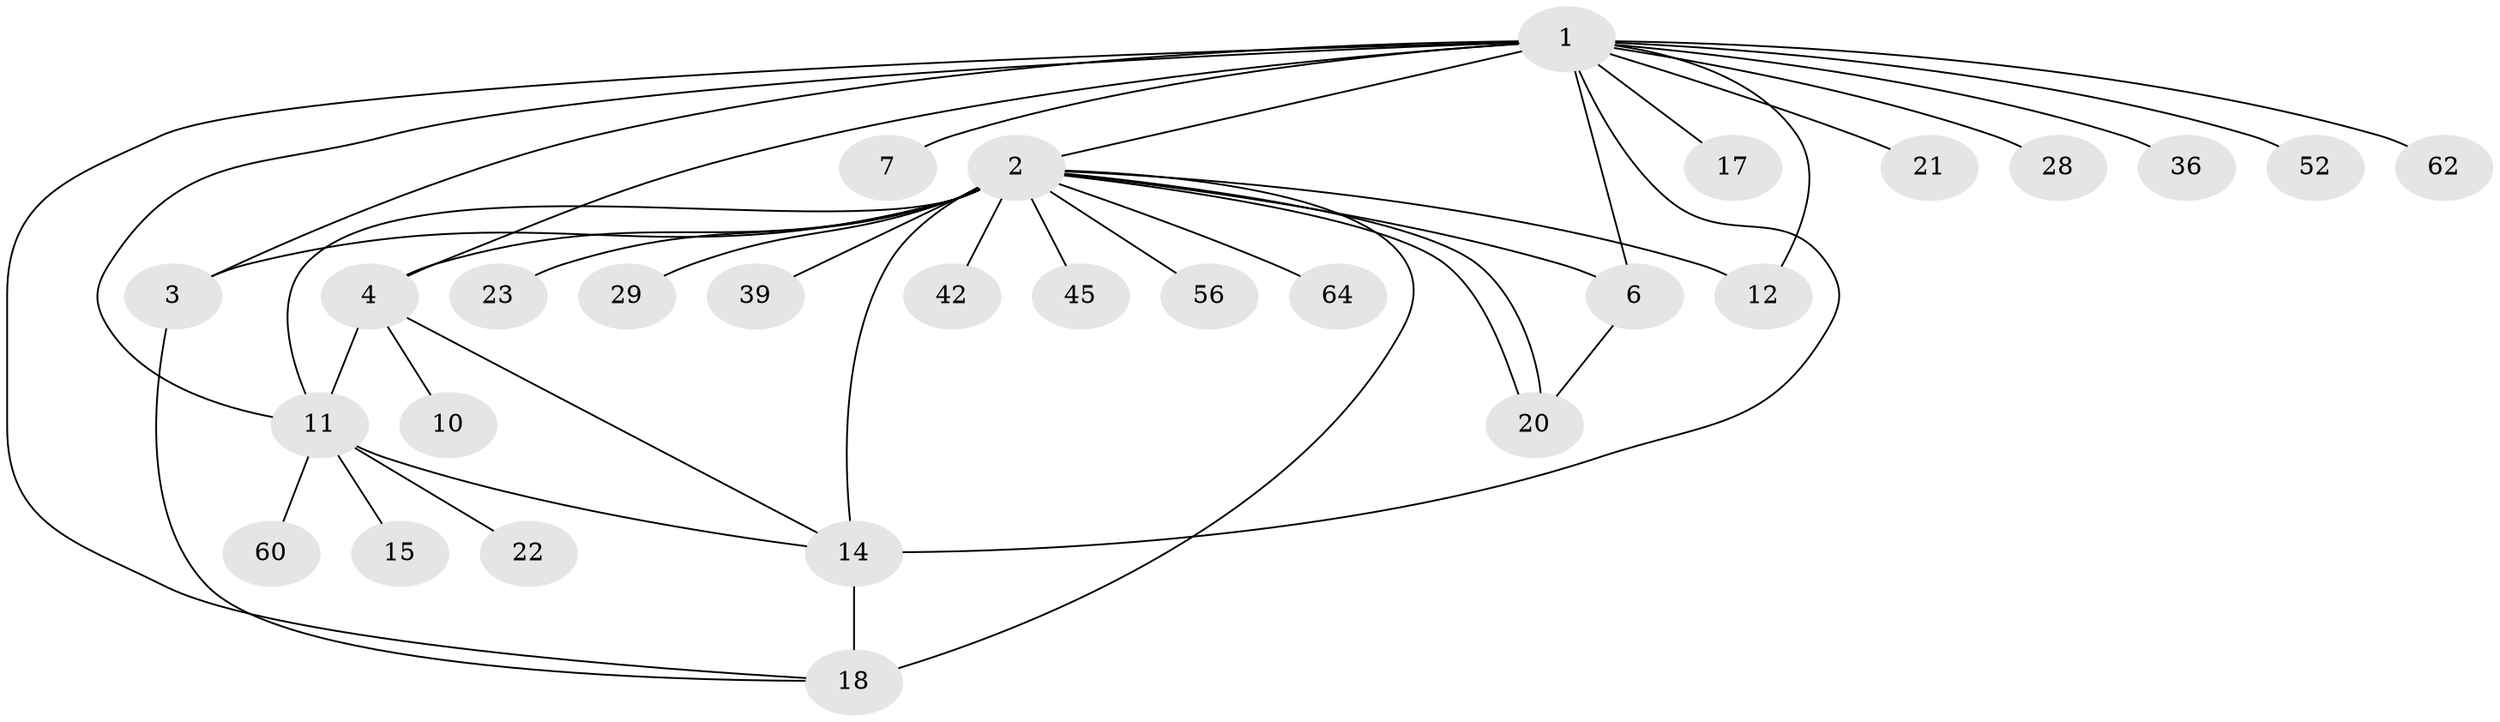 // original degree distribution, {23: 0.014084507042253521, 24: 0.014084507042253521, 4: 0.08450704225352113, 6: 0.04225352112676056, 1: 0.4225352112676056, 3: 0.11267605633802817, 2: 0.23943661971830985, 9: 0.028169014084507043, 7: 0.014084507042253521, 5: 0.028169014084507043}
// Generated by graph-tools (version 1.1) at 2025/18/03/04/25 18:18:06]
// undirected, 28 vertices, 41 edges
graph export_dot {
graph [start="1"]
  node [color=gray90,style=filled];
  1 [super="+9+37+43+31"];
  2 [super="+8+5+16"];
  3;
  4;
  6 [super="+24+41"];
  7;
  10;
  11 [super="+13+32"];
  12;
  14 [super="+34+61+25+35"];
  15;
  17 [super="+68+19"];
  18 [super="+48+26"];
  20 [super="+63+58"];
  21;
  22 [super="+38"];
  23;
  28;
  29;
  36;
  39;
  42 [super="+59"];
  45;
  52;
  56;
  60;
  62;
  64;
  1 -- 2 [weight=3];
  1 -- 3;
  1 -- 4;
  1 -- 7;
  1 -- 11 [weight=2];
  1 -- 12;
  1 -- 14 [weight=2];
  1 -- 17 [weight=2];
  1 -- 21;
  1 -- 28;
  1 -- 36;
  1 -- 52;
  1 -- 62;
  1 -- 18;
  1 -- 6 [weight=2];
  2 -- 6;
  2 -- 20;
  2 -- 20;
  2 -- 23;
  2 -- 29;
  2 -- 39;
  2 -- 42;
  2 -- 45;
  2 -- 56;
  2 -- 64;
  2 -- 18 [weight=2];
  2 -- 11;
  2 -- 14 [weight=5];
  2 -- 3 [weight=2];
  2 -- 4;
  2 -- 12;
  3 -- 18;
  4 -- 10;
  4 -- 11;
  4 -- 14 [weight=2];
  6 -- 20;
  11 -- 14 [weight=2];
  11 -- 15;
  11 -- 22;
  11 -- 60;
  14 -- 18;
}
